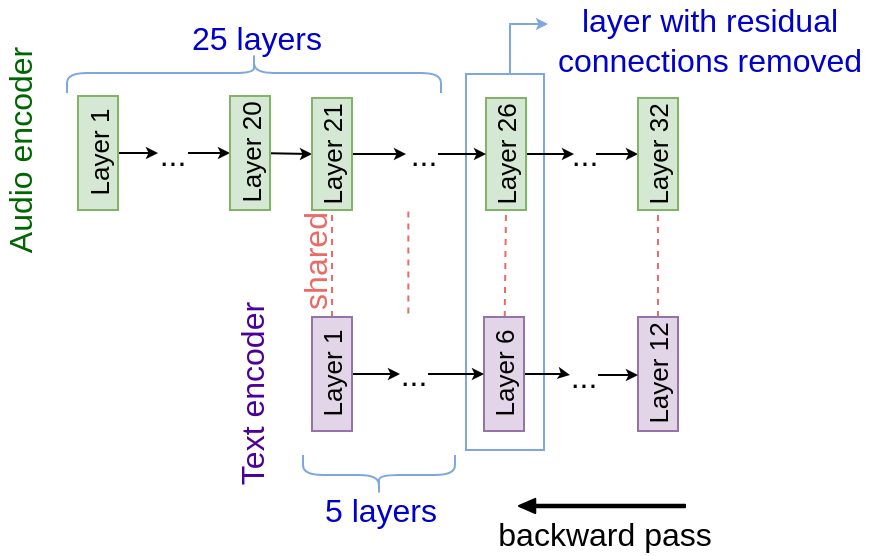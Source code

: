 <mxfile version="14.7.10" type="device"><diagram id="yPxyJZ8AM_hMuL3Unpa9" name="gitflow"><mxGraphModel dx="716" dy="378" grid="1" gridSize="1" guides="1" tooltips="1" connect="1" arrows="1" fold="1" page="1" pageScale="1" pageWidth="850" pageHeight="1100" math="0" shadow="0"><root><mxCell id="0"/><mxCell id="1" parent="0"/><mxCell id="hb3tG5-2K_LXQDGJylCA-270" value="" style="rounded=0;whiteSpace=wrap;html=1;fontSize=16;fillColor=none;strokeColor=#7EA6E0;" parent="1" vertex="1"><mxGeometry x="369" y="149" width="39" height="188" as="geometry"/></mxCell><mxCell id="hb3tG5-2K_LXQDGJylCA-230" style="edgeStyle=orthogonalEdgeStyle;rounded=0;orthogonalLoop=1;jettySize=auto;html=1;endSize=3;entryX=0;entryY=0.5;entryDx=0;entryDy=0;" parent="1" source="hb3tG5-2K_LXQDGJylCA-231" target="hb3tG5-2K_LXQDGJylCA-238" edge="1"><mxGeometry relative="1" as="geometry"><mxPoint x="220" y="188" as="targetPoint"/><Array as="points"><mxPoint x="214" y="189"/><mxPoint x="214" y="189"/></Array></mxGeometry></mxCell><mxCell id="hb3tG5-2K_LXQDGJylCA-231" value="Layer 1" style="text;html=1;strokeColor=#82b366;fillColor=#d5e8d4;align=center;verticalAlign=middle;whiteSpace=wrap;rounded=0;rotation=-90;fontSize=13;" parent="1" vertex="1"><mxGeometry x="156.5" y="178.5" width="57" height="20" as="geometry"/></mxCell><mxCell id="hb3tG5-2K_LXQDGJylCA-232" style="rounded=0;orthogonalLoop=1;jettySize=auto;html=1;exitX=1;exitY=0.5;exitDx=0;exitDy=0;entryX=0;entryY=0.5;entryDx=0;entryDy=0;fontSize=16;endArrow=none;endFill=0;strokeColor=#EA6B66;dashed=1;" parent="1" source="hb3tG5-2K_LXQDGJylCA-234" target="hb3tG5-2K_LXQDGJylCA-242" edge="1"><mxGeometry relative="1" as="geometry"/></mxCell><mxCell id="hb3tG5-2K_LXQDGJylCA-233" style="edgeStyle=orthogonalEdgeStyle;rounded=0;orthogonalLoop=1;jettySize=auto;html=1;endSize=3;entryX=0;entryY=0.5;entryDx=0;entryDy=0;" parent="1" source="hb3tG5-2K_LXQDGJylCA-234" target="hb3tG5-2K_LXQDGJylCA-265" edge="1"><mxGeometry relative="1" as="geometry"><mxPoint x="336" y="305.5" as="targetPoint"/><Array as="points"/></mxGeometry></mxCell><mxCell id="hb3tG5-2K_LXQDGJylCA-234" value="Layer 1" style="text;html=1;strokeColor=#9673a6;fillColor=#e1d5e7;align=center;verticalAlign=middle;whiteSpace=wrap;rounded=0;rotation=-90;fontSize=13;" parent="1" vertex="1"><mxGeometry x="273.5" y="289" width="57" height="20" as="geometry"/></mxCell><mxCell id="hb3tG5-2K_LXQDGJylCA-237" style="edgeStyle=orthogonalEdgeStyle;rounded=0;orthogonalLoop=1;jettySize=auto;html=1;entryX=0.5;entryY=0;entryDx=0;entryDy=0;endSize=3;" parent="1" source="hb3tG5-2K_LXQDGJylCA-238" target="hb3tG5-2K_LXQDGJylCA-240" edge="1"><mxGeometry relative="1" as="geometry"/></mxCell><mxCell id="hb3tG5-2K_LXQDGJylCA-238" value="&lt;font style=&quot;font-size: 16px;&quot;&gt;...&lt;/font&gt;" style="text;html=1;strokeColor=none;fillColor=none;align=center;verticalAlign=middle;whiteSpace=wrap;rounded=0;fontSize=16;" parent="1" vertex="1"><mxGeometry x="215" y="178.5" width="15" height="20" as="geometry"/></mxCell><mxCell id="hb3tG5-2K_LXQDGJylCA-239" style="edgeStyle=orthogonalEdgeStyle;rounded=0;orthogonalLoop=1;jettySize=auto;html=1;entryX=0.5;entryY=0;entryDx=0;entryDy=0;endSize=3;" parent="1" source="hb3tG5-2K_LXQDGJylCA-240" target="hb3tG5-2K_LXQDGJylCA-242" edge="1"><mxGeometry relative="1" as="geometry"><Array as="points"><mxPoint x="291" y="188"/></Array></mxGeometry></mxCell><mxCell id="hb3tG5-2K_LXQDGJylCA-240" value="Layer 20" style="text;html=1;strokeColor=#82b366;fillColor=#d5e8d4;align=center;verticalAlign=middle;whiteSpace=wrap;rounded=0;rotation=-90;fontSize=13;" parent="1" vertex="1"><mxGeometry x="232.5" y="178.5" width="57" height="20" as="geometry"/></mxCell><mxCell id="hb3tG5-2K_LXQDGJylCA-241" style="edgeStyle=orthogonalEdgeStyle;rounded=0;orthogonalLoop=1;jettySize=auto;html=1;endSize=3;" parent="1" source="hb3tG5-2K_LXQDGJylCA-242" edge="1"><mxGeometry relative="1" as="geometry"><mxPoint x="339" y="189" as="targetPoint"/></mxGeometry></mxCell><mxCell id="hb3tG5-2K_LXQDGJylCA-242" value="Layer 21" style="text;html=1;strokeColor=#82b366;fillColor=#d5e8d4;align=center;verticalAlign=middle;whiteSpace=wrap;rounded=0;rotation=-90;fontSize=13;" parent="1" vertex="1"><mxGeometry x="274" y="179" width="56" height="20" as="geometry"/></mxCell><mxCell id="hb3tG5-2K_LXQDGJylCA-243" style="edgeStyle=orthogonalEdgeStyle;rounded=0;orthogonalLoop=1;jettySize=auto;html=1;entryX=0;entryY=0.5;entryDx=0;entryDy=0;endSize=3;" parent="1" source="hb3tG5-2K_LXQDGJylCA-244" target="hb3tG5-2K_LXQDGJylCA-246" edge="1"><mxGeometry relative="1" as="geometry"/></mxCell><mxCell id="hb3tG5-2K_LXQDGJylCA-244" value="Layer 26" style="text;html=1;strokeColor=#82b366;fillColor=#d5e8d4;align=center;verticalAlign=middle;whiteSpace=wrap;rounded=0;rotation=-90;fontSize=13;" parent="1" vertex="1"><mxGeometry x="361" y="179" width="56" height="20" as="geometry"/></mxCell><mxCell id="hb3tG5-2K_LXQDGJylCA-245" style="edgeStyle=orthogonalEdgeStyle;rounded=0;orthogonalLoop=1;jettySize=auto;html=1;exitX=1;exitY=0.5;exitDx=0;exitDy=0;entryX=0.5;entryY=0;entryDx=0;entryDy=0;endSize=3;" parent="1" source="hb3tG5-2K_LXQDGJylCA-246" target="hb3tG5-2K_LXQDGJylCA-247" edge="1"><mxGeometry relative="1" as="geometry"/></mxCell><mxCell id="hb3tG5-2K_LXQDGJylCA-246" value="&lt;font style=&quot;font-size: 16px;&quot;&gt;...&lt;/font&gt;" style="text;html=1;strokeColor=none;fillColor=none;align=center;verticalAlign=middle;whiteSpace=wrap;rounded=0;fontSize=16;" parent="1" vertex="1"><mxGeometry x="423" y="179" width="11" height="20" as="geometry"/></mxCell><mxCell id="hb3tG5-2K_LXQDGJylCA-247" value="Layer 32" style="text;html=1;strokeColor=#82b366;fillColor=#d5e8d4;align=center;verticalAlign=middle;whiteSpace=wrap;rounded=0;rotation=-90;fontSize=13;" parent="1" vertex="1"><mxGeometry x="437" y="179" width="56" height="20" as="geometry"/></mxCell><mxCell id="hb3tG5-2K_LXQDGJylCA-248" style="edgeStyle=none;rounded=0;orthogonalLoop=1;jettySize=auto;html=1;entryX=0;entryY=0.5;entryDx=0;entryDy=0;fontSize=16;endArrow=none;endFill=0;strokeColor=#EA6B66;dashed=1;" parent="1" source="hb3tG5-2K_LXQDGJylCA-250" target="hb3tG5-2K_LXQDGJylCA-244" edge="1"><mxGeometry relative="1" as="geometry"/></mxCell><mxCell id="hb3tG5-2K_LXQDGJylCA-249" style="edgeStyle=orthogonalEdgeStyle;rounded=0;orthogonalLoop=1;jettySize=auto;html=1;endSize=3;" parent="1" source="hb3tG5-2K_LXQDGJylCA-250" target="hb3tG5-2K_LXQDGJylCA-254" edge="1"><mxGeometry relative="1" as="geometry"/></mxCell><mxCell id="hb3tG5-2K_LXQDGJylCA-250" value="Layer 6" style="text;html=1;strokeColor=#9673a6;fillColor=#e1d5e7;align=center;verticalAlign=middle;whiteSpace=wrap;rounded=0;rotation=-90;fontSize=13;" parent="1" vertex="1"><mxGeometry x="359.5" y="289" width="57" height="20" as="geometry"/></mxCell><mxCell id="hb3tG5-2K_LXQDGJylCA-251" style="edgeStyle=none;rounded=0;orthogonalLoop=1;jettySize=auto;html=1;entryX=0;entryY=0.5;entryDx=0;entryDy=0;fontSize=16;endArrow=none;endFill=0;strokeColor=#EA6B66;dashed=1;" parent="1" source="hb3tG5-2K_LXQDGJylCA-252" target="hb3tG5-2K_LXQDGJylCA-247" edge="1"><mxGeometry relative="1" as="geometry"/></mxCell><mxCell id="hb3tG5-2K_LXQDGJylCA-252" value="Layer 12" style="text;html=1;strokeColor=#9673a6;fillColor=#e1d5e7;align=center;verticalAlign=middle;whiteSpace=wrap;rounded=0;rotation=-90;fontSize=13;" parent="1" vertex="1"><mxGeometry x="436.5" y="289" width="57" height="20" as="geometry"/></mxCell><mxCell id="hb3tG5-2K_LXQDGJylCA-253" style="edgeStyle=orthogonalEdgeStyle;rounded=0;orthogonalLoop=1;jettySize=auto;html=1;entryX=0.5;entryY=0;entryDx=0;entryDy=0;endSize=3;" parent="1" source="hb3tG5-2K_LXQDGJylCA-254" target="hb3tG5-2K_LXQDGJylCA-252" edge="1"><mxGeometry relative="1" as="geometry"/></mxCell><mxCell id="hb3tG5-2K_LXQDGJylCA-254" value="&lt;font style=&quot;font-size: 16px;&quot;&gt;...&lt;/font&gt;" style="text;html=1;strokeColor=none;fillColor=none;align=center;verticalAlign=middle;whiteSpace=wrap;rounded=0;fontSize=16;" parent="1" vertex="1"><mxGeometry x="421" y="289.5" width="14" height="20" as="geometry"/></mxCell><mxCell id="hb3tG5-2K_LXQDGJylCA-255" value="&lt;font style=&quot;font-size: 16px&quot; color=&quot;#ea6b66&quot;&gt;shared&lt;/font&gt;" style="text;html=1;strokeColor=none;fillColor=none;align=center;verticalAlign=middle;whiteSpace=wrap;rounded=0;fontSize=16;rotation=-90;" parent="1" vertex="1"><mxGeometry x="273.5" y="233" width="40" height="20" as="geometry"/></mxCell><mxCell id="hb3tG5-2K_LXQDGJylCA-257" value="&lt;font style=&quot;font-size: 16px&quot;&gt;Audio encoder&lt;/font&gt;" style="text;html=1;strokeColor=none;fillColor=none;align=center;verticalAlign=middle;whiteSpace=wrap;rounded=0;fontColor=#006600;rotation=-90;fontSize=13;" parent="1" vertex="1"><mxGeometry x="91" y="177" width="110" height="20" as="geometry"/></mxCell><mxCell id="hb3tG5-2K_LXQDGJylCA-258" value="&lt;font style=&quot;font-size: 16px&quot;&gt;Text encoder&lt;/font&gt;" style="text;html=1;strokeColor=none;fillColor=none;align=center;verticalAlign=middle;whiteSpace=wrap;rounded=0;fontColor=#4C0099;rotation=-90;fontSize=13;" parent="1" vertex="1"><mxGeometry x="211" y="299" width="101.5" height="20" as="geometry"/></mxCell><mxCell id="hb3tG5-2K_LXQDGJylCA-268" style="edgeStyle=none;rounded=0;orthogonalLoop=1;jettySize=auto;html=1;entryX=0.5;entryY=0;entryDx=0;entryDy=0;fontSize=16;endArrow=classic;endFill=1;endSize=3;strokeColor=#000000;" parent="1" source="hb3tG5-2K_LXQDGJylCA-265" target="hb3tG5-2K_LXQDGJylCA-250" edge="1"><mxGeometry relative="1" as="geometry"/></mxCell><mxCell id="hb3tG5-2K_LXQDGJylCA-265" value="&lt;font style=&quot;font-size: 16px;&quot;&gt;...&lt;/font&gt;" style="text;html=1;strokeColor=none;fillColor=none;align=center;verticalAlign=middle;whiteSpace=wrap;rounded=0;fontSize=16;" parent="1" vertex="1"><mxGeometry x="336" y="289" width="14" height="20" as="geometry"/></mxCell><mxCell id="hb3tG5-2K_LXQDGJylCA-267" style="edgeStyle=none;rounded=0;orthogonalLoop=1;jettySize=auto;html=1;entryX=0.5;entryY=0;entryDx=0;entryDy=0;fontSize=16;endArrow=classic;endFill=1;endSize=3;" parent="1" source="hb3tG5-2K_LXQDGJylCA-266" target="hb3tG5-2K_LXQDGJylCA-244" edge="1"><mxGeometry relative="1" as="geometry"/></mxCell><mxCell id="hb3tG5-2K_LXQDGJylCA-266" value="&lt;font style=&quot;font-size: 16px;&quot;&gt;...&lt;/font&gt;" style="text;html=1;strokeColor=none;fillColor=none;align=center;verticalAlign=middle;whiteSpace=wrap;rounded=0;fontSize=16;" parent="1" vertex="1"><mxGeometry x="341" y="179" width="14" height="20" as="geometry"/></mxCell><mxCell id="hb3tG5-2K_LXQDGJylCA-272" style="edgeStyle=orthogonalEdgeStyle;rounded=0;orthogonalLoop=1;jettySize=auto;html=1;exitX=0.5;exitY=0;exitDx=0;exitDy=0;fontSize=16;endArrow=classic;endFill=1;endSize=3;strokeColor=#7EA6E0;" parent="1" source="hb3tG5-2K_LXQDGJylCA-270" edge="1"><mxGeometry relative="1" as="geometry"><mxPoint x="410" y="124" as="targetPoint"/><Array as="points"><mxPoint x="391" y="149"/></Array></mxGeometry></mxCell><mxCell id="hb3tG5-2K_LXQDGJylCA-273" value="&lt;font style=&quot;font-size: 16px&quot; color=&quot;#0000cc&quot;&gt;layer with residual connections removed&lt;/font&gt;" style="text;html=1;strokeColor=none;fillColor=none;align=center;verticalAlign=middle;whiteSpace=wrap;rounded=0;fontSize=14;" parent="1" vertex="1"><mxGeometry x="412" y="114" width="158" height="35" as="geometry"/></mxCell><mxCell id="hb3tG5-2K_LXQDGJylCA-275" value="" style="shape=curlyBracket;whiteSpace=wrap;html=1;rounded=1;fontSize=16;strokeColor=#7EA6E0;fillColor=none;rotation=90;" parent="1" vertex="1"><mxGeometry x="253" y="55" width="20" height="187" as="geometry"/></mxCell><mxCell id="hb3tG5-2K_LXQDGJylCA-276" value="" style="shape=curlyBracket;whiteSpace=wrap;html=1;rounded=1;fontSize=16;strokeColor=#7EA6E0;fillColor=none;rotation=-90;" parent="1" vertex="1"><mxGeometry x="315.5" y="311.5" width="20" height="76" as="geometry"/></mxCell><mxCell id="hb3tG5-2K_LXQDGJylCA-277" value="&lt;font style=&quot;font-size: 16px&quot; color=&quot;#0000cc&quot;&gt;5 layers&lt;/font&gt;" style="text;html=1;strokeColor=none;fillColor=none;align=center;verticalAlign=middle;whiteSpace=wrap;rounded=0;fontSize=14;" parent="1" vertex="1"><mxGeometry x="294" y="349" width="65" height="35" as="geometry"/></mxCell><mxCell id="hb3tG5-2K_LXQDGJylCA-278" value="&lt;font style=&quot;font-size: 16px&quot; color=&quot;#0000cc&quot;&gt;25 layers&lt;/font&gt;" style="text;html=1;strokeColor=none;fillColor=none;align=center;verticalAlign=middle;whiteSpace=wrap;rounded=0;fontSize=14;" parent="1" vertex="1"><mxGeometry x="229" y="113" width="71" height="35" as="geometry"/></mxCell><mxCell id="hb3tG5-2K_LXQDGJylCA-282" value="" style="shape=flexArrow;endArrow=classic;html=1;fontSize=16;endSize=2.376;strokeColor=#000000;fillColor=#000000;width=1.129;endWidth=4.957;" parent="1" edge="1"><mxGeometry width="50" height="50" relative="1" as="geometry"><mxPoint x="479" y="365" as="sourcePoint"/><mxPoint x="395" y="365" as="targetPoint"/></mxGeometry></mxCell><mxCell id="hb3tG5-2K_LXQDGJylCA-283" value="&lt;font style=&quot;font-size: 16px&quot;&gt;backward pass&lt;/font&gt;" style="text;html=1;strokeColor=none;fillColor=none;align=center;verticalAlign=middle;whiteSpace=wrap;rounded=0;fontSize=16;" parent="1" vertex="1"><mxGeometry x="377" y="369" width="123" height="20" as="geometry"/></mxCell><mxCell id="PxyMRc3cxtrT03q4tulp-2" style="edgeStyle=none;rounded=0;orthogonalLoop=1;jettySize=auto;html=1;entryX=0;entryY=0.5;entryDx=0;entryDy=0;fontSize=16;endArrow=none;endFill=0;strokeColor=#EA6B66;dashed=1;" parent="1" edge="1"><mxGeometry relative="1" as="geometry"><mxPoint x="340.17" y="268.75" as="sourcePoint"/><mxPoint x="340.17" y="215.25" as="targetPoint"/></mxGeometry></mxCell></root></mxGraphModel></diagram></mxfile>